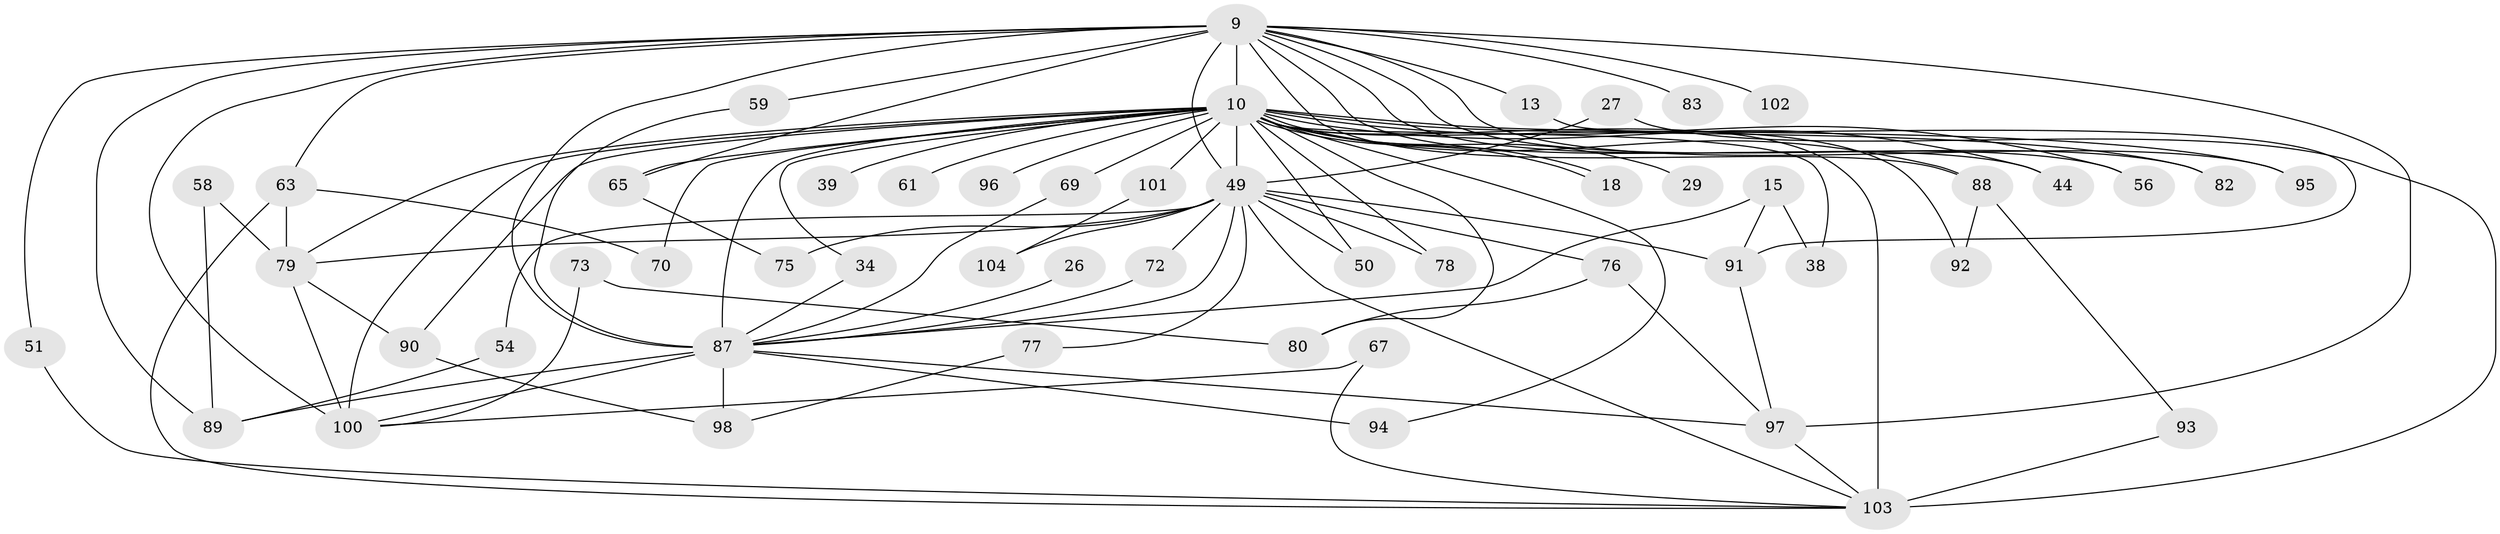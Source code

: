 // original degree distribution, {13: 0.009615384615384616, 19: 0.028846153846153848, 30: 0.009615384615384616, 16: 0.019230769230769232, 22: 0.009615384615384616, 23: 0.019230769230769232, 6: 0.04807692307692308, 11: 0.009615384615384616, 3: 0.25, 5: 0.028846153846153848, 4: 0.0673076923076923, 2: 0.5}
// Generated by graph-tools (version 1.1) at 2025/45/03/09/25 04:45:49]
// undirected, 52 vertices, 98 edges
graph export_dot {
graph [start="1"]
  node [color=gray90,style=filled];
  9 [super="+6"];
  10 [super="+3+8"];
  13;
  15;
  18;
  26;
  27;
  29;
  34;
  38 [super="+35"];
  39 [super="+23"];
  44;
  49 [super="+25+41+7+28"];
  50;
  51;
  54;
  56;
  58;
  59;
  61;
  63 [super="+31"];
  65 [super="+47+17"];
  67;
  69;
  70;
  72;
  73;
  75;
  76 [super="+53"];
  77;
  78;
  79 [super="+55"];
  80 [super="+19"];
  82 [super="+66+48"];
  83 [super="+74"];
  87 [super="+24+84+5"];
  88 [super="+20"];
  89 [super="+30+43"];
  90 [super="+52"];
  91 [super="+46"];
  92 [super="+62+85"];
  93;
  94;
  95;
  96;
  97 [super="+33+37"];
  98 [super="+60"];
  100 [super="+57+71"];
  101 [super="+42"];
  102 [super="+81"];
  103 [super="+36+99"];
  104;
  9 -- 10 [weight=8];
  9 -- 13 [weight=2];
  9 -- 44;
  9 -- 51;
  9 -- 59;
  9 -- 95;
  9 -- 97 [weight=2];
  9 -- 102 [weight=3];
  9 -- 83 [weight=3];
  9 -- 89 [weight=3];
  9 -- 88 [weight=2];
  9 -- 56;
  9 -- 87 [weight=5];
  9 -- 63;
  9 -- 49 [weight=5];
  9 -- 100 [weight=2];
  9 -- 65;
  9 -- 82;
  10 -- 18;
  10 -- 18;
  10 -- 39 [weight=2];
  10 -- 78;
  10 -- 95;
  10 -- 96 [weight=2];
  10 -- 88;
  10 -- 69;
  10 -- 70;
  10 -- 79 [weight=5];
  10 -- 80 [weight=3];
  10 -- 82 [weight=3];
  10 -- 92 [weight=2];
  10 -- 29 [weight=2];
  10 -- 34;
  10 -- 101 [weight=3];
  10 -- 38;
  10 -- 44;
  10 -- 61 [weight=2];
  10 -- 87 [weight=10];
  10 -- 90 [weight=2];
  10 -- 49 [weight=10];
  10 -- 103 [weight=7];
  10 -- 65 [weight=3];
  10 -- 94;
  10 -- 100;
  10 -- 50;
  10 -- 56;
  13 -- 91;
  15 -- 38 [weight=2];
  15 -- 91;
  15 -- 87 [weight=2];
  26 -- 87 [weight=2];
  27 -- 49;
  27 -- 103;
  34 -- 87;
  49 -- 75;
  49 -- 103;
  49 -- 72;
  49 -- 104;
  49 -- 77;
  49 -- 78;
  49 -- 79;
  49 -- 50;
  49 -- 54;
  49 -- 76;
  49 -- 91;
  49 -- 87 [weight=6];
  51 -- 103;
  54 -- 89;
  58 -- 89;
  58 -- 79;
  59 -- 87;
  63 -- 70;
  63 -- 79 [weight=2];
  63 -- 103;
  65 -- 75;
  67 -- 100;
  67 -- 103;
  69 -- 87;
  72 -- 87;
  73 -- 80;
  73 -- 100;
  76 -- 80;
  76 -- 97;
  77 -- 98;
  79 -- 90 [weight=2];
  79 -- 100;
  87 -- 97;
  87 -- 98 [weight=2];
  87 -- 100;
  87 -- 89;
  87 -- 94;
  88 -- 92 [weight=2];
  88 -- 93;
  90 -- 98;
  91 -- 97;
  93 -- 103;
  97 -- 103;
  101 -- 104;
}
